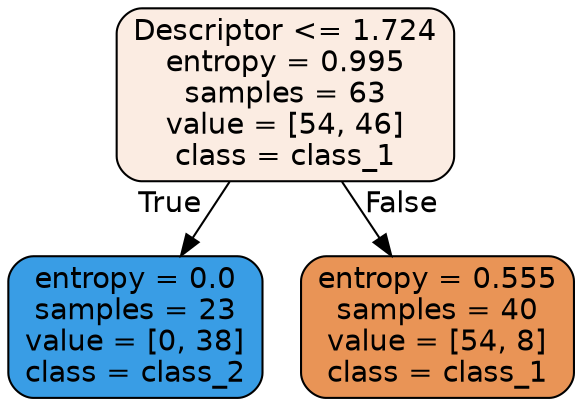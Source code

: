 digraph Tree {
node [shape=box, style="filled, rounded", color="black", fontname="helvetica"] ;
edge [fontname="helvetica"] ;
0 [label="Descriptor <= 1.724\nentropy = 0.995\nsamples = 63\nvalue = [54, 46]\nclass = class_1", fillcolor="#fbece2"] ;
1 [label="entropy = 0.0\nsamples = 23\nvalue = [0, 38]\nclass = class_2", fillcolor="#399de5"] ;
0 -> 1 [labeldistance=2.5, labelangle=45, headlabel="True"] ;
2 [label="entropy = 0.555\nsamples = 40\nvalue = [54, 8]\nclass = class_1", fillcolor="#e99456"] ;
0 -> 2 [labeldistance=2.5, labelangle=-45, headlabel="False"] ;
}